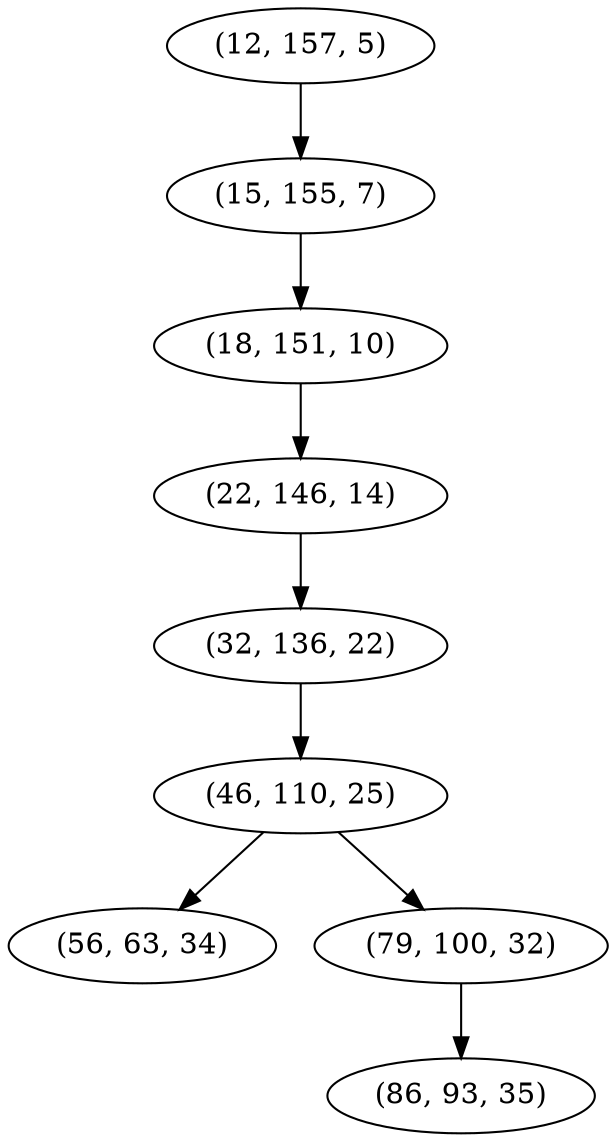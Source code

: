 digraph tree {
    "(12, 157, 5)";
    "(15, 155, 7)";
    "(18, 151, 10)";
    "(22, 146, 14)";
    "(32, 136, 22)";
    "(46, 110, 25)";
    "(56, 63, 34)";
    "(79, 100, 32)";
    "(86, 93, 35)";
    "(12, 157, 5)" -> "(15, 155, 7)";
    "(15, 155, 7)" -> "(18, 151, 10)";
    "(18, 151, 10)" -> "(22, 146, 14)";
    "(22, 146, 14)" -> "(32, 136, 22)";
    "(32, 136, 22)" -> "(46, 110, 25)";
    "(46, 110, 25)" -> "(56, 63, 34)";
    "(46, 110, 25)" -> "(79, 100, 32)";
    "(79, 100, 32)" -> "(86, 93, 35)";
}
